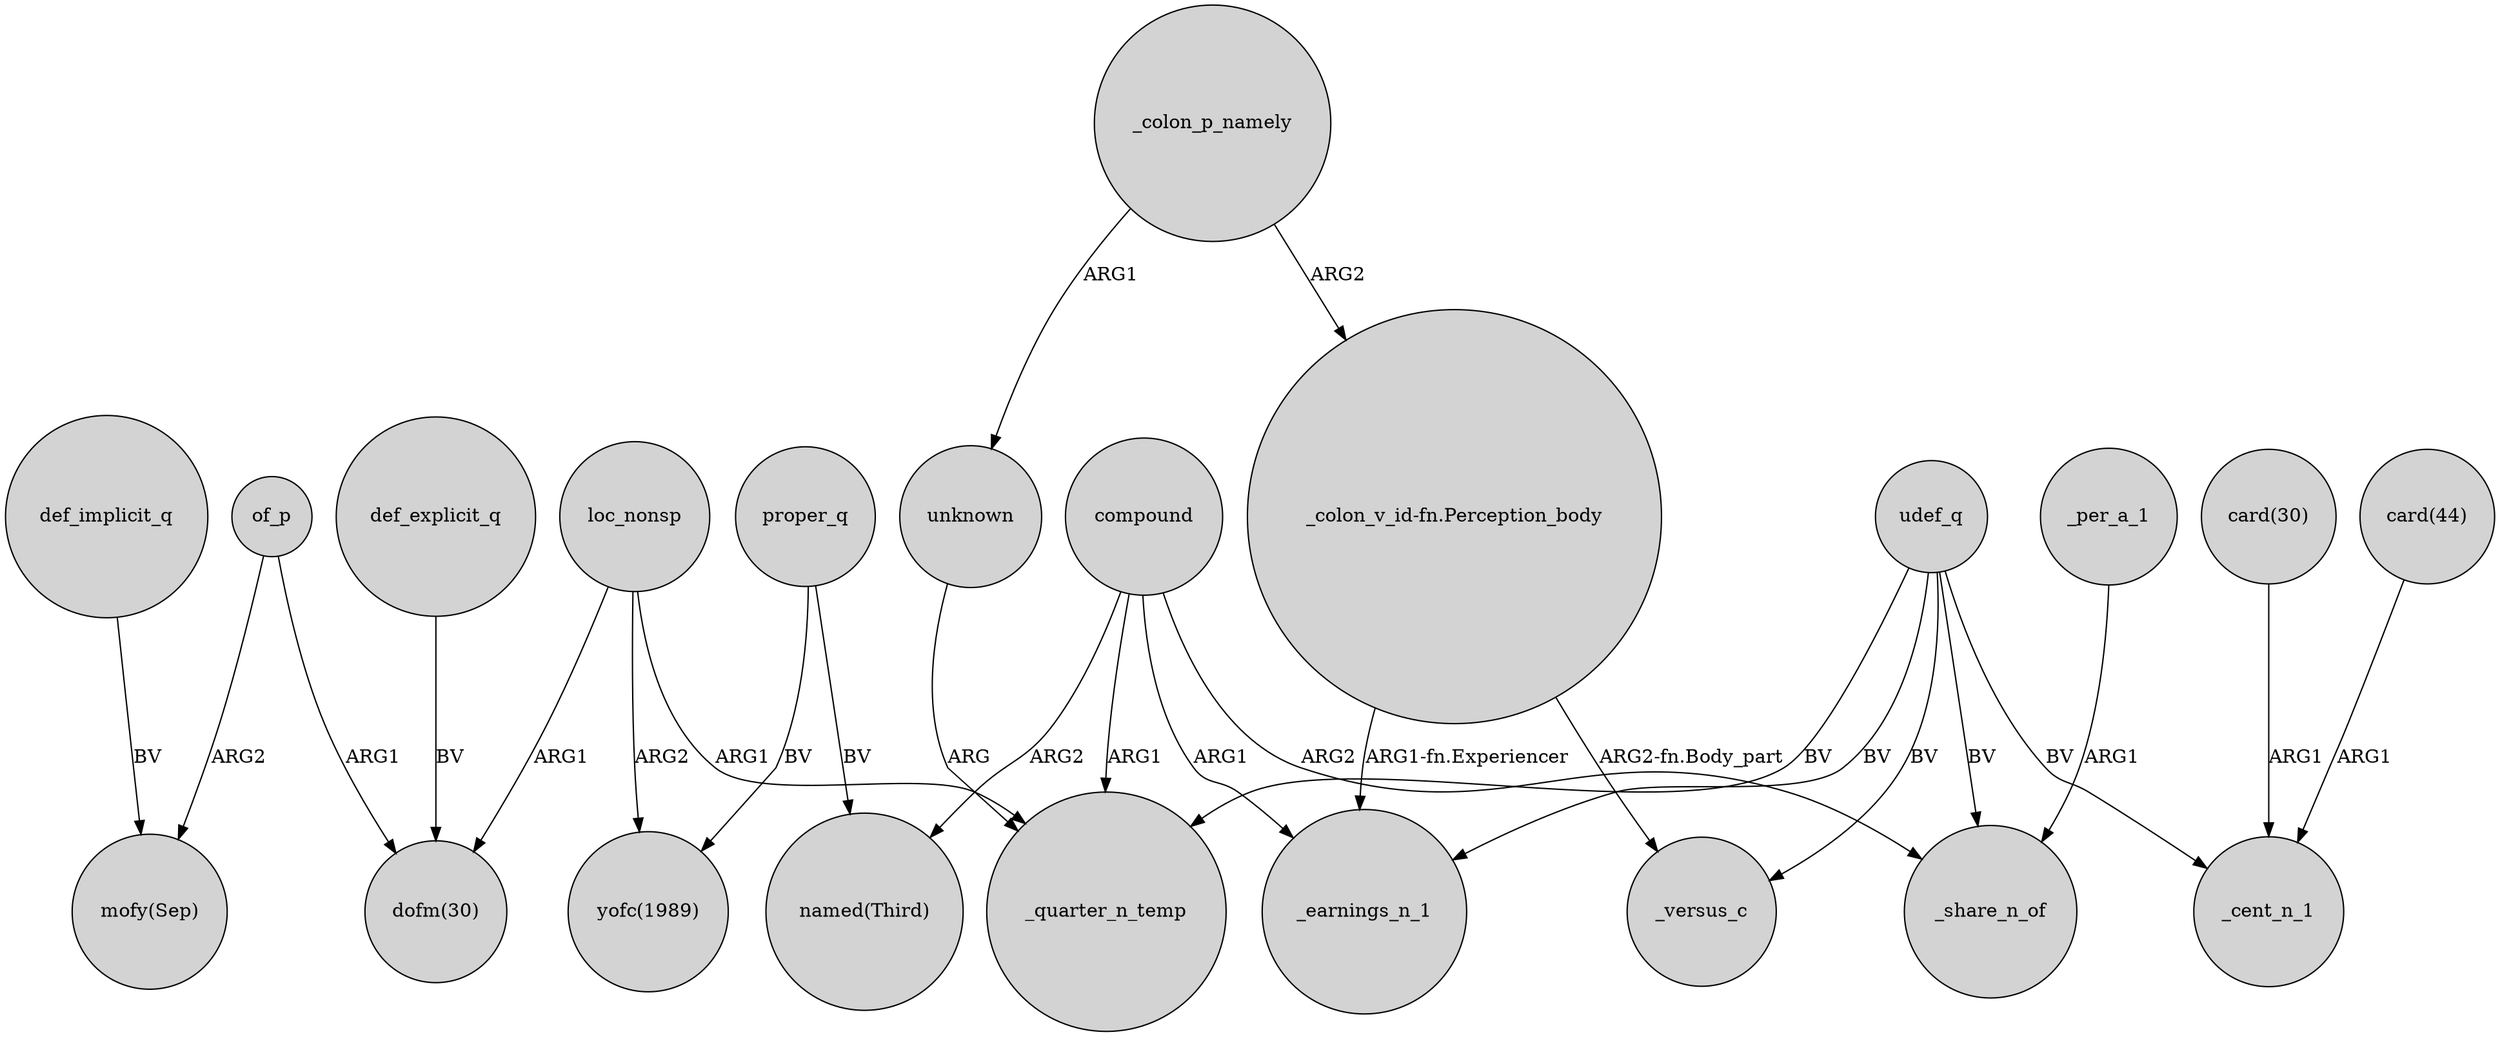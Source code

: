 digraph {
	node [shape=circle style=filled]
	loc_nonsp -> "dofm(30)" [label=ARG1]
	"card(30)" -> _cent_n_1 [label=ARG1]
	loc_nonsp -> _quarter_n_temp [label=ARG1]
	compound -> _quarter_n_temp [label=ARG1]
	proper_q -> "named(Third)" [label=BV]
	def_implicit_q -> "mofy(Sep)" [label=BV]
	def_explicit_q -> "dofm(30)" [label=BV]
	of_p -> "mofy(Sep)" [label=ARG2]
	udef_q -> _cent_n_1 [label=BV]
	compound -> "named(Third)" [label=ARG2]
	loc_nonsp -> "yofc(1989)" [label=ARG2]
	udef_q -> _earnings_n_1 [label=BV]
	"card(44)" -> _cent_n_1 [label=ARG1]
	"_colon_v_id-fn.Perception_body" -> _earnings_n_1 [label="ARG1-fn.Experiencer"]
	udef_q -> _share_n_of [label=BV]
	unknown -> _quarter_n_temp [label=ARG]
	proper_q -> "yofc(1989)" [label=BV]
	compound -> _share_n_of [label=ARG2]
	udef_q -> _quarter_n_temp [label=BV]
	_colon_p_namely -> unknown [label=ARG1]
	of_p -> "dofm(30)" [label=ARG1]
	compound -> _earnings_n_1 [label=ARG1]
	udef_q -> _versus_c [label=BV]
	_per_a_1 -> _share_n_of [label=ARG1]
	"_colon_v_id-fn.Perception_body" -> _versus_c [label="ARG2-fn.Body_part"]
	_colon_p_namely -> "_colon_v_id-fn.Perception_body" [label=ARG2]
}
